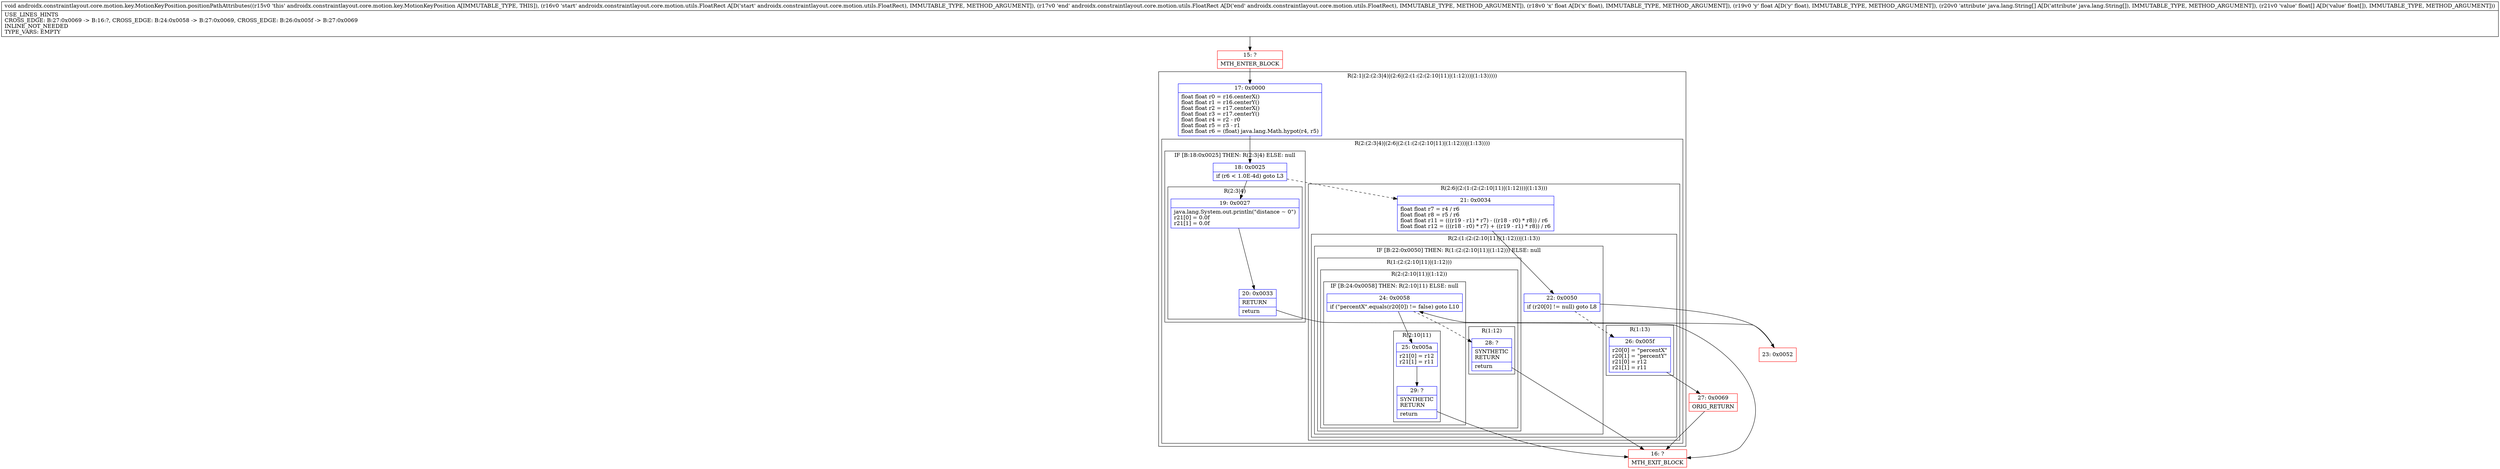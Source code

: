 digraph "CFG forandroidx.constraintlayout.core.motion.key.MotionKeyPosition.positionPathAttributes(Landroidx\/constraintlayout\/core\/motion\/utils\/FloatRect;Landroidx\/constraintlayout\/core\/motion\/utils\/FloatRect;FF[Ljava\/lang\/String;[F)V" {
subgraph cluster_Region_1420305577 {
label = "R(2:1|(2:(2:3|4)|(2:6|(2:(1:(2:(2:10|11)|(1:12)))|(1:13)))))";
node [shape=record,color=blue];
Node_17 [shape=record,label="{17\:\ 0x0000|float float r0 = r16.centerX()\lfloat float r1 = r16.centerY()\lfloat float r2 = r17.centerX()\lfloat float r3 = r17.centerY()\lfloat float r4 = r2 \- r0\lfloat float r5 = r3 \- r1\lfloat float r6 = (float) java.lang.Math.hypot(r4, r5)\l}"];
subgraph cluster_Region_584822582 {
label = "R(2:(2:3|4)|(2:6|(2:(1:(2:(2:10|11)|(1:12)))|(1:13))))";
node [shape=record,color=blue];
subgraph cluster_IfRegion_1870385586 {
label = "IF [B:18:0x0025] THEN: R(2:3|4) ELSE: null";
node [shape=record,color=blue];
Node_18 [shape=record,label="{18\:\ 0x0025|if (r6 \< 1.0E\-4d) goto L3\l}"];
subgraph cluster_Region_921587707 {
label = "R(2:3|4)";
node [shape=record,color=blue];
Node_19 [shape=record,label="{19\:\ 0x0027|java.lang.System.out.println(\"distance ~ 0\")\lr21[0] = 0.0f\lr21[1] = 0.0f\l}"];
Node_20 [shape=record,label="{20\:\ 0x0033|RETURN\l|return\l}"];
}
}
subgraph cluster_Region_1616221777 {
label = "R(2:6|(2:(1:(2:(2:10|11)|(1:12)))|(1:13)))";
node [shape=record,color=blue];
Node_21 [shape=record,label="{21\:\ 0x0034|float float r7 = r4 \/ r6\lfloat float r8 = r5 \/ r6\lfloat float r11 = (((r19 \- r1) * r7) \- ((r18 \- r0) * r8)) \/ r6\lfloat float r12 = (((r18 \- r0) * r7) + ((r19 \- r1) * r8)) \/ r6\l}"];
subgraph cluster_Region_893121841 {
label = "R(2:(1:(2:(2:10|11)|(1:12)))|(1:13))";
node [shape=record,color=blue];
subgraph cluster_IfRegion_1339323007 {
label = "IF [B:22:0x0050] THEN: R(1:(2:(2:10|11)|(1:12))) ELSE: null";
node [shape=record,color=blue];
Node_22 [shape=record,label="{22\:\ 0x0050|if (r20[0] != null) goto L8\l}"];
subgraph cluster_Region_814339756 {
label = "R(1:(2:(2:10|11)|(1:12)))";
node [shape=record,color=blue];
subgraph cluster_Region_1960629969 {
label = "R(2:(2:10|11)|(1:12))";
node [shape=record,color=blue];
subgraph cluster_IfRegion_514074374 {
label = "IF [B:24:0x0058] THEN: R(2:10|11) ELSE: null";
node [shape=record,color=blue];
Node_24 [shape=record,label="{24\:\ 0x0058|if (\"percentX\".equals(r20[0]) != false) goto L10\l}"];
subgraph cluster_Region_1552478423 {
label = "R(2:10|11)";
node [shape=record,color=blue];
Node_25 [shape=record,label="{25\:\ 0x005a|r21[0] = r12\lr21[1] = r11\l}"];
Node_29 [shape=record,label="{29\:\ ?|SYNTHETIC\lRETURN\l|return\l}"];
}
}
subgraph cluster_Region_1922033959 {
label = "R(1:12)";
node [shape=record,color=blue];
Node_28 [shape=record,label="{28\:\ ?|SYNTHETIC\lRETURN\l|return\l}"];
}
}
}
}
subgraph cluster_Region_1225792131 {
label = "R(1:13)";
node [shape=record,color=blue];
Node_26 [shape=record,label="{26\:\ 0x005f|r20[0] = \"percentX\"\lr20[1] = \"percentY\"\lr21[0] = r12\lr21[1] = r11\l}"];
}
}
}
}
}
Node_15 [shape=record,color=red,label="{15\:\ ?|MTH_ENTER_BLOCK\l}"];
Node_16 [shape=record,color=red,label="{16\:\ ?|MTH_EXIT_BLOCK\l}"];
Node_23 [shape=record,color=red,label="{23\:\ 0x0052}"];
Node_27 [shape=record,color=red,label="{27\:\ 0x0069|ORIG_RETURN\l}"];
MethodNode[shape=record,label="{void androidx.constraintlayout.core.motion.key.MotionKeyPosition.positionPathAttributes((r15v0 'this' androidx.constraintlayout.core.motion.key.MotionKeyPosition A[IMMUTABLE_TYPE, THIS]), (r16v0 'start' androidx.constraintlayout.core.motion.utils.FloatRect A[D('start' androidx.constraintlayout.core.motion.utils.FloatRect), IMMUTABLE_TYPE, METHOD_ARGUMENT]), (r17v0 'end' androidx.constraintlayout.core.motion.utils.FloatRect A[D('end' androidx.constraintlayout.core.motion.utils.FloatRect), IMMUTABLE_TYPE, METHOD_ARGUMENT]), (r18v0 'x' float A[D('x' float), IMMUTABLE_TYPE, METHOD_ARGUMENT]), (r19v0 'y' float A[D('y' float), IMMUTABLE_TYPE, METHOD_ARGUMENT]), (r20v0 'attribute' java.lang.String[] A[D('attribute' java.lang.String[]), IMMUTABLE_TYPE, METHOD_ARGUMENT]), (r21v0 'value' float[] A[D('value' float[]), IMMUTABLE_TYPE, METHOD_ARGUMENT]))  | USE_LINES_HINTS\lCROSS_EDGE: B:27:0x0069 \-\> B:16:?, CROSS_EDGE: B:24:0x0058 \-\> B:27:0x0069, CROSS_EDGE: B:26:0x005f \-\> B:27:0x0069\lINLINE_NOT_NEEDED\lTYPE_VARS: EMPTY\l}"];
MethodNode -> Node_15;Node_17 -> Node_18;
Node_18 -> Node_19;
Node_18 -> Node_21[style=dashed];
Node_19 -> Node_20;
Node_20 -> Node_16;
Node_21 -> Node_22;
Node_22 -> Node_23;
Node_22 -> Node_26[style=dashed];
Node_24 -> Node_25;
Node_24 -> Node_28[style=dashed];
Node_25 -> Node_29;
Node_29 -> Node_16;
Node_28 -> Node_16;
Node_26 -> Node_27;
Node_15 -> Node_17;
Node_23 -> Node_24;
Node_27 -> Node_16;
}

